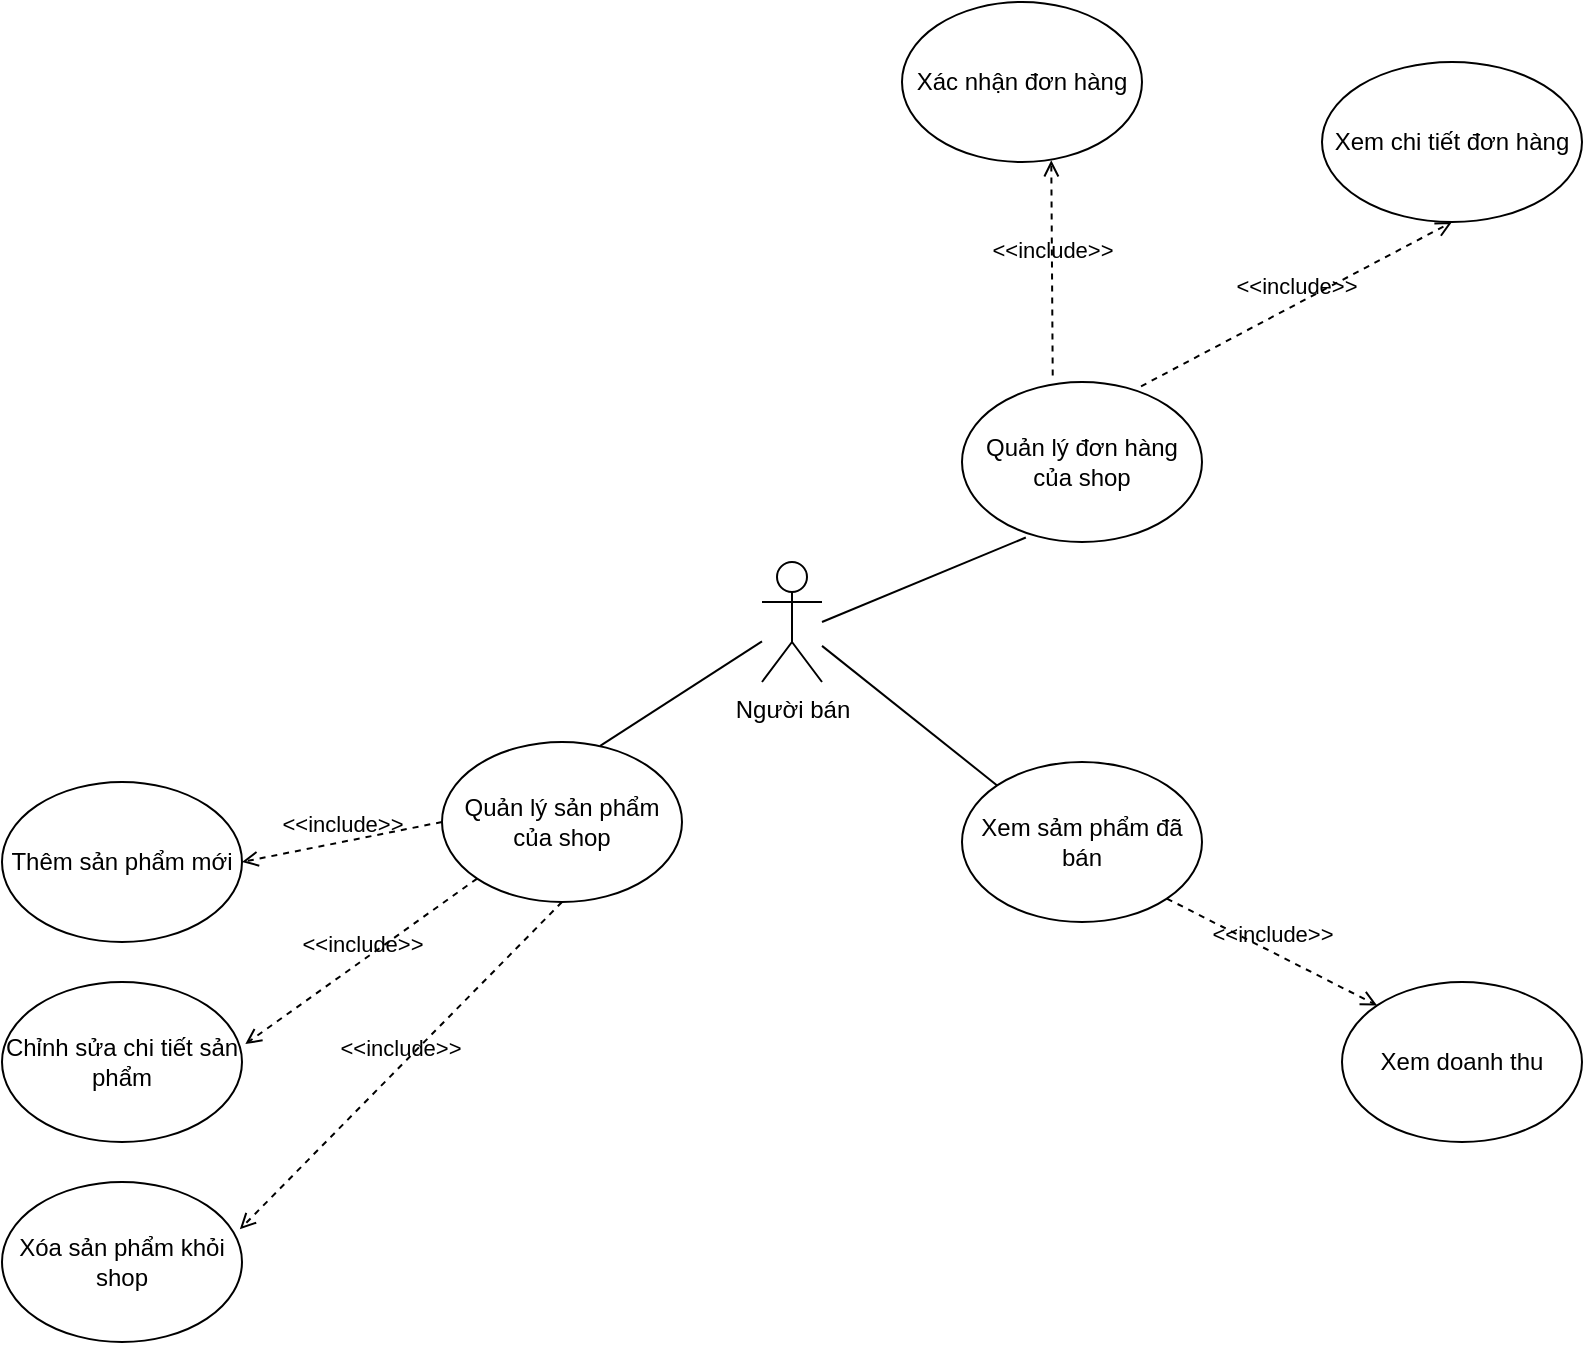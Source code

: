 <mxfile version="14.8.5" type="github">
  <diagram id="vU-5NTPj3rx_MX0awFuu" name="Page-1">
    <mxGraphModel dx="1360" dy="651" grid="1" gridSize="10" guides="1" tooltips="1" connect="1" arrows="1" fold="1" page="1" pageScale="1" pageWidth="827" pageHeight="1169" math="0" shadow="0">
      <root>
        <mxCell id="0" />
        <mxCell id="1" parent="0" />
        <mxCell id="P3qdoUbuk39A1bOpKLFW-1" value="Người bán" style="shape=umlActor;verticalLabelPosition=bottom;verticalAlign=top;html=1;outlineConnect=0;" parent="1" vertex="1">
          <mxGeometry x="400" y="500" width="30" height="60" as="geometry" />
        </mxCell>
        <mxCell id="P3qdoUbuk39A1bOpKLFW-2" value="Quản lý sản phẩm của shop" style="ellipse;whiteSpace=wrap;html=1;" parent="1" vertex="1">
          <mxGeometry x="240" y="590" width="120" height="80" as="geometry" />
        </mxCell>
        <mxCell id="P3qdoUbuk39A1bOpKLFW-3" value="Quản lý đơn hàng của shop" style="ellipse;whiteSpace=wrap;html=1;" parent="1" vertex="1">
          <mxGeometry x="500" y="410" width="120" height="80" as="geometry" />
        </mxCell>
        <mxCell id="P3qdoUbuk39A1bOpKLFW-4" value="" style="endArrow=none;html=1;exitX=0.659;exitY=0.024;exitDx=0;exitDy=0;exitPerimeter=0;" parent="1" source="P3qdoUbuk39A1bOpKLFW-2" target="P3qdoUbuk39A1bOpKLFW-1" edge="1">
          <mxGeometry width="50" height="50" relative="1" as="geometry">
            <mxPoint x="390" y="640" as="sourcePoint" />
            <mxPoint x="440" y="590" as="targetPoint" />
          </mxGeometry>
        </mxCell>
        <mxCell id="P3qdoUbuk39A1bOpKLFW-5" value="" style="endArrow=none;html=1;entryX=0.266;entryY=0.972;entryDx=0;entryDy=0;entryPerimeter=0;" parent="1" target="P3qdoUbuk39A1bOpKLFW-3" edge="1">
          <mxGeometry width="50" height="50" relative="1" as="geometry">
            <mxPoint x="430" y="530" as="sourcePoint" />
            <mxPoint x="440" y="410" as="targetPoint" />
          </mxGeometry>
        </mxCell>
        <mxCell id="ZzW8lIcFDpjz-2Ehku2u-1" value="Thêm sản phẩm mới" style="ellipse;whiteSpace=wrap;html=1;" vertex="1" parent="1">
          <mxGeometry x="20" y="610" width="120" height="80" as="geometry" />
        </mxCell>
        <mxCell id="ZzW8lIcFDpjz-2Ehku2u-2" value="Chỉnh sửa chi tiết sản phẩm" style="ellipse;whiteSpace=wrap;html=1;" vertex="1" parent="1">
          <mxGeometry x="20" y="710" width="120" height="80" as="geometry" />
        </mxCell>
        <mxCell id="ZzW8lIcFDpjz-2Ehku2u-3" value="Xóa sản phẩm khỏi shop" style="ellipse;whiteSpace=wrap;html=1;" vertex="1" parent="1">
          <mxGeometry x="20" y="810" width="120" height="80" as="geometry" />
        </mxCell>
        <mxCell id="ZzW8lIcFDpjz-2Ehku2u-4" value="&amp;lt;&amp;lt;include&amp;gt;&amp;gt;" style="html=1;verticalAlign=bottom;labelBackgroundColor=none;endArrow=open;endFill=0;dashed=1;exitX=0;exitY=0.5;exitDx=0;exitDy=0;entryX=1;entryY=0.5;entryDx=0;entryDy=0;" edge="1" parent="1" source="P3qdoUbuk39A1bOpKLFW-2" target="ZzW8lIcFDpjz-2Ehku2u-1">
          <mxGeometry width="160" relative="1" as="geometry">
            <mxPoint x="257.574" y="658.284" as="sourcePoint" />
            <mxPoint x="177.21" y="739.86" as="targetPoint" />
          </mxGeometry>
        </mxCell>
        <mxCell id="ZzW8lIcFDpjz-2Ehku2u-5" value="&amp;lt;&amp;lt;include&amp;gt;&amp;gt;" style="html=1;verticalAlign=bottom;labelBackgroundColor=none;endArrow=open;endFill=0;dashed=1;exitX=0;exitY=1;exitDx=0;exitDy=0;entryX=1.014;entryY=0.388;entryDx=0;entryDy=0;entryPerimeter=0;" edge="1" parent="1" source="P3qdoUbuk39A1bOpKLFW-2" target="ZzW8lIcFDpjz-2Ehku2u-2">
          <mxGeometry width="160" relative="1" as="geometry">
            <mxPoint x="250" y="640" as="sourcePoint" />
            <mxPoint x="150" y="660" as="targetPoint" />
          </mxGeometry>
        </mxCell>
        <mxCell id="ZzW8lIcFDpjz-2Ehku2u-6" value="&amp;lt;&amp;lt;include&amp;gt;&amp;gt;" style="html=1;verticalAlign=bottom;labelBackgroundColor=none;endArrow=open;endFill=0;dashed=1;exitX=0.5;exitY=1;exitDx=0;exitDy=0;entryX=0.991;entryY=0.296;entryDx=0;entryDy=0;entryPerimeter=0;" edge="1" parent="1" source="P3qdoUbuk39A1bOpKLFW-2" target="ZzW8lIcFDpjz-2Ehku2u-3">
          <mxGeometry width="160" relative="1" as="geometry">
            <mxPoint x="267.574" y="668.284" as="sourcePoint" />
            <mxPoint x="151.68" y="751.04" as="targetPoint" />
          </mxGeometry>
        </mxCell>
        <mxCell id="ZzW8lIcFDpjz-2Ehku2u-7" value="Xác nhận đơn hàng" style="ellipse;whiteSpace=wrap;html=1;" vertex="1" parent="1">
          <mxGeometry x="470" y="220" width="120" height="80" as="geometry" />
        </mxCell>
        <mxCell id="ZzW8lIcFDpjz-2Ehku2u-8" value="Xem chi tiết đơn hàng" style="ellipse;whiteSpace=wrap;html=1;" vertex="1" parent="1">
          <mxGeometry x="680" y="250" width="130" height="80" as="geometry" />
        </mxCell>
        <mxCell id="ZzW8lIcFDpjz-2Ehku2u-9" value="&amp;lt;&amp;lt;include&amp;gt;&amp;gt;" style="html=1;verticalAlign=bottom;labelBackgroundColor=none;endArrow=open;endFill=0;dashed=1;exitX=0.378;exitY=-0.041;exitDx=0;exitDy=0;entryX=0.622;entryY=0.989;entryDx=0;entryDy=0;entryPerimeter=0;exitPerimeter=0;" edge="1" parent="1" source="P3qdoUbuk39A1bOpKLFW-3" target="ZzW8lIcFDpjz-2Ehku2u-7">
          <mxGeometry width="160" relative="1" as="geometry">
            <mxPoint x="250" y="640" as="sourcePoint" />
            <mxPoint x="150.0" y="660" as="targetPoint" />
          </mxGeometry>
        </mxCell>
        <mxCell id="ZzW8lIcFDpjz-2Ehku2u-10" value="&amp;lt;&amp;lt;include&amp;gt;&amp;gt;" style="html=1;verticalAlign=bottom;labelBackgroundColor=none;endArrow=open;endFill=0;dashed=1;exitX=0.746;exitY=0.027;exitDx=0;exitDy=0;entryX=0.5;entryY=1;entryDx=0;entryDy=0;exitPerimeter=0;" edge="1" parent="1" source="P3qdoUbuk39A1bOpKLFW-3" target="ZzW8lIcFDpjz-2Ehku2u-8">
          <mxGeometry width="160" relative="1" as="geometry">
            <mxPoint x="260" y="650" as="sourcePoint" />
            <mxPoint x="160.0" y="670" as="targetPoint" />
          </mxGeometry>
        </mxCell>
        <mxCell id="ZzW8lIcFDpjz-2Ehku2u-11" value="Xem sảm phẩm đã bán" style="ellipse;whiteSpace=wrap;html=1;" vertex="1" parent="1">
          <mxGeometry x="500" y="600" width="120" height="80" as="geometry" />
        </mxCell>
        <mxCell id="ZzW8lIcFDpjz-2Ehku2u-12" value="" style="endArrow=none;html=1;entryX=0;entryY=0;entryDx=0;entryDy=0;" edge="1" parent="1" source="P3qdoUbuk39A1bOpKLFW-1" target="ZzW8lIcFDpjz-2Ehku2u-11">
          <mxGeometry width="50" height="50" relative="1" as="geometry">
            <mxPoint x="450.0" y="540" as="sourcePoint" />
            <mxPoint x="541.92" y="497.76" as="targetPoint" />
          </mxGeometry>
        </mxCell>
        <mxCell id="ZzW8lIcFDpjz-2Ehku2u-13" value="Xem doanh thu" style="ellipse;whiteSpace=wrap;html=1;" vertex="1" parent="1">
          <mxGeometry x="690" y="710" width="120" height="80" as="geometry" />
        </mxCell>
        <mxCell id="ZzW8lIcFDpjz-2Ehku2u-14" value="&amp;lt;&amp;lt;include&amp;gt;&amp;gt;" style="html=1;verticalAlign=bottom;labelBackgroundColor=none;endArrow=open;endFill=0;dashed=1;exitX=1;exitY=1;exitDx=0;exitDy=0;entryX=0;entryY=0;entryDx=0;entryDy=0;" edge="1" parent="1" source="ZzW8lIcFDpjz-2Ehku2u-11" target="ZzW8lIcFDpjz-2Ehku2u-13">
          <mxGeometry width="160" relative="1" as="geometry">
            <mxPoint x="640" y="690" as="sourcePoint" />
            <mxPoint x="540.0" y="710" as="targetPoint" />
          </mxGeometry>
        </mxCell>
      </root>
    </mxGraphModel>
  </diagram>
</mxfile>

